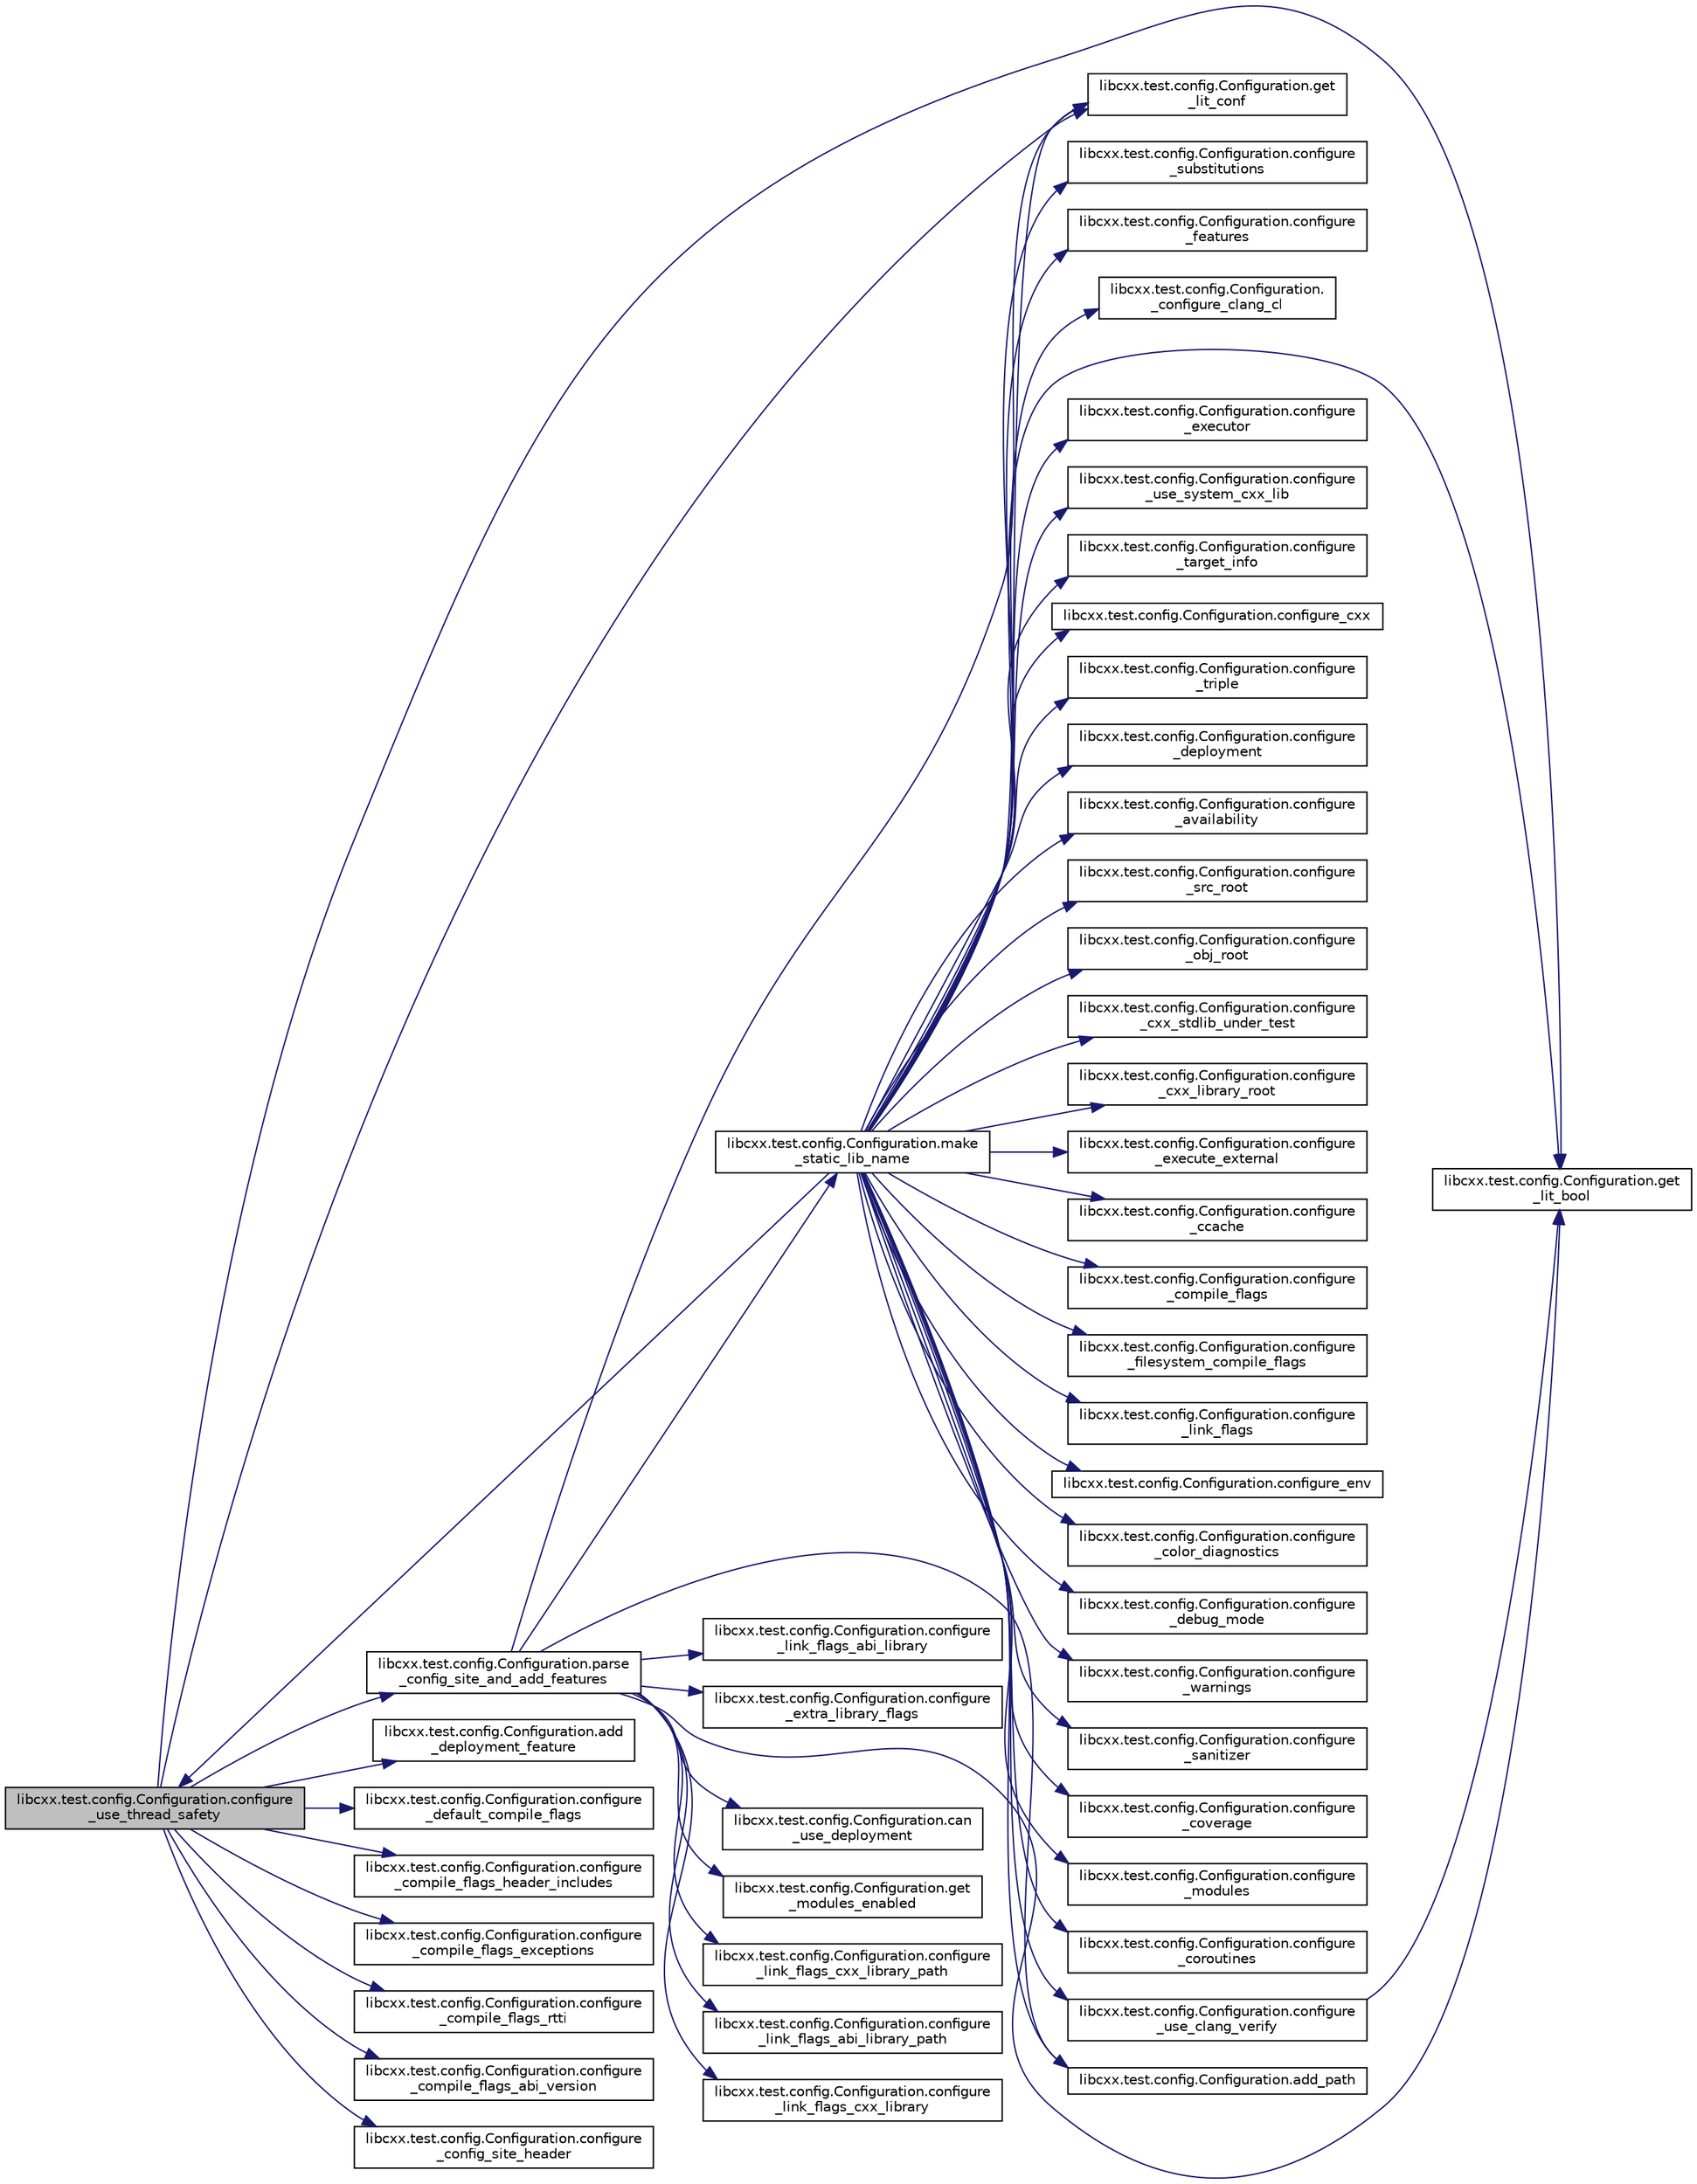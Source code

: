 digraph "libcxx.test.config.Configuration.configure_use_thread_safety"
{
  edge [fontname="Helvetica",fontsize="10",labelfontname="Helvetica",labelfontsize="10"];
  node [fontname="Helvetica",fontsize="10",shape=record];
  rankdir="LR";
  Node6 [label="libcxx.test.config.Configuration.configure\l_use_thread_safety",height=0.2,width=0.4,color="black", fillcolor="grey75", style="filled", fontcolor="black"];
  Node6 -> Node7 [color="midnightblue",fontsize="10",style="solid",fontname="Helvetica"];
  Node7 [label="libcxx.test.config.Configuration.get\l_lit_bool",height=0.2,width=0.4,color="black", fillcolor="white", style="filled",URL="$classlibcxx_1_1test_1_1config_1_1_configuration.html#a1d5168c34459b85d08842c58605e0e90"];
  Node6 -> Node8 [color="midnightblue",fontsize="10",style="solid",fontname="Helvetica"];
  Node8 [label="libcxx.test.config.Configuration.get\l_lit_conf",height=0.2,width=0.4,color="black", fillcolor="white", style="filled",URL="$classlibcxx_1_1test_1_1config_1_1_configuration.html#a4da4819a998f892fd464efe8a9535ce7"];
  Node6 -> Node9 [color="midnightblue",fontsize="10",style="solid",fontname="Helvetica"];
  Node9 [label="libcxx.test.config.Configuration.add\l_deployment_feature",height=0.2,width=0.4,color="black", fillcolor="white", style="filled",URL="$classlibcxx_1_1test_1_1config_1_1_configuration.html#a6e4d15b1cbf22d933956452d7e8eac51"];
  Node6 -> Node10 [color="midnightblue",fontsize="10",style="solid",fontname="Helvetica"];
  Node10 [label="libcxx.test.config.Configuration.configure\l_default_compile_flags",height=0.2,width=0.4,color="black", fillcolor="white", style="filled",URL="$classlibcxx_1_1test_1_1config_1_1_configuration.html#a8a07dc9ce50f8d2574bc7119fdf58ace"];
  Node6 -> Node11 [color="midnightblue",fontsize="10",style="solid",fontname="Helvetica"];
  Node11 [label="libcxx.test.config.Configuration.configure\l_compile_flags_header_includes",height=0.2,width=0.4,color="black", fillcolor="white", style="filled",URL="$classlibcxx_1_1test_1_1config_1_1_configuration.html#aeb2bf4088d39110d87a821c5594e0ad7"];
  Node6 -> Node12 [color="midnightblue",fontsize="10",style="solid",fontname="Helvetica"];
  Node12 [label="libcxx.test.config.Configuration.configure\l_compile_flags_exceptions",height=0.2,width=0.4,color="black", fillcolor="white", style="filled",URL="$classlibcxx_1_1test_1_1config_1_1_configuration.html#a2129bceebcb0385c42828e124eaa0f21"];
  Node6 -> Node13 [color="midnightblue",fontsize="10",style="solid",fontname="Helvetica"];
  Node13 [label="libcxx.test.config.Configuration.configure\l_compile_flags_rtti",height=0.2,width=0.4,color="black", fillcolor="white", style="filled",URL="$classlibcxx_1_1test_1_1config_1_1_configuration.html#a00084b557f2984425e3ab83f3a655623"];
  Node6 -> Node14 [color="midnightblue",fontsize="10",style="solid",fontname="Helvetica"];
  Node14 [label="libcxx.test.config.Configuration.configure\l_compile_flags_abi_version",height=0.2,width=0.4,color="black", fillcolor="white", style="filled",URL="$classlibcxx_1_1test_1_1config_1_1_configuration.html#aae052b5174767de54e80f53f53c1ae7f"];
  Node6 -> Node15 [color="midnightblue",fontsize="10",style="solid",fontname="Helvetica"];
  Node15 [label="libcxx.test.config.Configuration.configure\l_config_site_header",height=0.2,width=0.4,color="black", fillcolor="white", style="filled",URL="$classlibcxx_1_1test_1_1config_1_1_configuration.html#a07045d36cbf808a1ead5c48b4fa1fa79"];
  Node6 -> Node16 [color="midnightblue",fontsize="10",style="solid",fontname="Helvetica"];
  Node16 [label="libcxx.test.config.Configuration.parse\l_config_site_and_add_features",height=0.2,width=0.4,color="black", fillcolor="white", style="filled",URL="$classlibcxx_1_1test_1_1config_1_1_configuration.html#a98e4c6f60edb18c1aa8afc4fd130422f"];
  Node16 -> Node17 [color="midnightblue",fontsize="10",style="solid",fontname="Helvetica"];
  Node17 [label="libcxx.test.config.Configuration.get\l_modules_enabled",height=0.2,width=0.4,color="black", fillcolor="white", style="filled",URL="$classlibcxx_1_1test_1_1config_1_1_configuration.html#ada473033fd0a651a1319c5bb0fb6a1c7"];
  Node16 -> Node7 [color="midnightblue",fontsize="10",style="solid",fontname="Helvetica"];
  Node16 -> Node8 [color="midnightblue",fontsize="10",style="solid",fontname="Helvetica"];
  Node16 -> Node18 [color="midnightblue",fontsize="10",style="solid",fontname="Helvetica"];
  Node18 [label="libcxx.test.config.Configuration.configure\l_link_flags_cxx_library_path",height=0.2,width=0.4,color="black", fillcolor="white", style="filled",URL="$classlibcxx_1_1test_1_1config_1_1_configuration.html#ad7a1e59cb553cf663be571cdb1882b21"];
  Node16 -> Node19 [color="midnightblue",fontsize="10",style="solid",fontname="Helvetica"];
  Node19 [label="libcxx.test.config.Configuration.configure\l_link_flags_abi_library_path",height=0.2,width=0.4,color="black", fillcolor="white", style="filled",URL="$classlibcxx_1_1test_1_1config_1_1_configuration.html#ade2b30ec014cd66ff48f8d6055d849fd"];
  Node16 -> Node20 [color="midnightblue",fontsize="10",style="solid",fontname="Helvetica"];
  Node20 [label="libcxx.test.config.Configuration.configure\l_link_flags_cxx_library",height=0.2,width=0.4,color="black", fillcolor="white", style="filled",URL="$classlibcxx_1_1test_1_1config_1_1_configuration.html#a35fdd64593b8f6388924fcc034dba019"];
  Node16 -> Node21 [color="midnightblue",fontsize="10",style="solid",fontname="Helvetica"];
  Node21 [label="libcxx.test.config.Configuration.configure\l_link_flags_abi_library",height=0.2,width=0.4,color="black", fillcolor="white", style="filled",URL="$classlibcxx_1_1test_1_1config_1_1_configuration.html#adf5ab5b8c396aac01411f3fed803408f"];
  Node16 -> Node22 [color="midnightblue",fontsize="10",style="solid",fontname="Helvetica"];
  Node22 [label="libcxx.test.config.Configuration.configure\l_extra_library_flags",height=0.2,width=0.4,color="black", fillcolor="white", style="filled",URL="$classlibcxx_1_1test_1_1config_1_1_configuration.html#aff63917f031bfcabd7fc2558f157f317"];
  Node16 -> Node23 [color="midnightblue",fontsize="10",style="solid",fontname="Helvetica"];
  Node23 [label="libcxx.test.config.Configuration.add_path",height=0.2,width=0.4,color="black", fillcolor="white", style="filled",URL="$classlibcxx_1_1test_1_1config_1_1_configuration.html#ac49d9960496e22b8836cf23811fe99ff"];
  Node16 -> Node24 [color="midnightblue",fontsize="10",style="solid",fontname="Helvetica"];
  Node24 [label="libcxx.test.config.Configuration.make\l_static_lib_name",height=0.2,width=0.4,color="black", fillcolor="white", style="filled",URL="$classlibcxx_1_1test_1_1config_1_1_configuration.html#abc51eef879457ae51d3f235627bc4099"];
  Node24 -> Node25 [color="midnightblue",fontsize="10",style="solid",fontname="Helvetica"];
  Node25 [label="libcxx.test.config.Configuration.configure\l_executor",height=0.2,width=0.4,color="black", fillcolor="white", style="filled",URL="$classlibcxx_1_1test_1_1config_1_1_configuration.html#ac49631f7a8396cc76a059875d4905eb4"];
  Node24 -> Node26 [color="midnightblue",fontsize="10",style="solid",fontname="Helvetica"];
  Node26 [label="libcxx.test.config.Configuration.configure\l_use_system_cxx_lib",height=0.2,width=0.4,color="black", fillcolor="white", style="filled",URL="$classlibcxx_1_1test_1_1config_1_1_configuration.html#aac8c4e07be012a0036a5ebc715d05289"];
  Node24 -> Node27 [color="midnightblue",fontsize="10",style="solid",fontname="Helvetica"];
  Node27 [label="libcxx.test.config.Configuration.configure\l_target_info",height=0.2,width=0.4,color="black", fillcolor="white", style="filled",URL="$classlibcxx_1_1test_1_1config_1_1_configuration.html#a5361bee1347bd226fcf0cdafce0541b8"];
  Node24 -> Node28 [color="midnightblue",fontsize="10",style="solid",fontname="Helvetica"];
  Node28 [label="libcxx.test.config.Configuration.configure_cxx",height=0.2,width=0.4,color="black", fillcolor="white", style="filled",URL="$classlibcxx_1_1test_1_1config_1_1_configuration.html#a6581caf4bafcbcbc25b160d8f0ae0f75"];
  Node24 -> Node29 [color="midnightblue",fontsize="10",style="solid",fontname="Helvetica"];
  Node29 [label="libcxx.test.config.Configuration.configure\l_triple",height=0.2,width=0.4,color="black", fillcolor="white", style="filled",URL="$classlibcxx_1_1test_1_1config_1_1_configuration.html#a63bbae73e28d8cd4d3801c49bda8ed8b"];
  Node24 -> Node30 [color="midnightblue",fontsize="10",style="solid",fontname="Helvetica"];
  Node30 [label="libcxx.test.config.Configuration.configure\l_deployment",height=0.2,width=0.4,color="black", fillcolor="white", style="filled",URL="$classlibcxx_1_1test_1_1config_1_1_configuration.html#a7543d2c69700e40a4233f0cf62acb65f"];
  Node24 -> Node31 [color="midnightblue",fontsize="10",style="solid",fontname="Helvetica"];
  Node31 [label="libcxx.test.config.Configuration.configure\l_availability",height=0.2,width=0.4,color="black", fillcolor="white", style="filled",URL="$classlibcxx_1_1test_1_1config_1_1_configuration.html#a4dfa656d2b9abba1b0ace24da00b37b3"];
  Node24 -> Node32 [color="midnightblue",fontsize="10",style="solid",fontname="Helvetica"];
  Node32 [label="libcxx.test.config.Configuration.configure\l_src_root",height=0.2,width=0.4,color="black", fillcolor="white", style="filled",URL="$classlibcxx_1_1test_1_1config_1_1_configuration.html#a777abe3e7e54b2bc5dec96f025ecd005"];
  Node24 -> Node33 [color="midnightblue",fontsize="10",style="solid",fontname="Helvetica"];
  Node33 [label="libcxx.test.config.Configuration.configure\l_obj_root",height=0.2,width=0.4,color="black", fillcolor="white", style="filled",URL="$classlibcxx_1_1test_1_1config_1_1_configuration.html#a2696a4a041e44667da2589bbd87479b1"];
  Node24 -> Node34 [color="midnightblue",fontsize="10",style="solid",fontname="Helvetica"];
  Node34 [label="libcxx.test.config.Configuration.configure\l_cxx_stdlib_under_test",height=0.2,width=0.4,color="black", fillcolor="white", style="filled",URL="$classlibcxx_1_1test_1_1config_1_1_configuration.html#a6304a14515347ef6070ffb344c36d2ab"];
  Node24 -> Node35 [color="midnightblue",fontsize="10",style="solid",fontname="Helvetica"];
  Node35 [label="libcxx.test.config.Configuration.configure\l_cxx_library_root",height=0.2,width=0.4,color="black", fillcolor="white", style="filled",URL="$classlibcxx_1_1test_1_1config_1_1_configuration.html#a38dd37741d21be247fb1b2a406e19ecd"];
  Node24 -> Node36 [color="midnightblue",fontsize="10",style="solid",fontname="Helvetica"];
  Node36 [label="libcxx.test.config.Configuration.configure\l_use_clang_verify",height=0.2,width=0.4,color="black", fillcolor="white", style="filled",URL="$classlibcxx_1_1test_1_1config_1_1_configuration.html#a467037575dc115589db849ae05812c62"];
  Node36 -> Node7 [color="midnightblue",fontsize="10",style="solid",fontname="Helvetica"];
  Node24 -> Node6 [color="midnightblue",fontsize="10",style="solid",fontname="Helvetica"];
  Node24 -> Node37 [color="midnightblue",fontsize="10",style="solid",fontname="Helvetica"];
  Node37 [label="libcxx.test.config.Configuration.configure\l_execute_external",height=0.2,width=0.4,color="black", fillcolor="white", style="filled",URL="$classlibcxx_1_1test_1_1config_1_1_configuration.html#a4b92c61d768728669b65ec41b5157667"];
  Node24 -> Node38 [color="midnightblue",fontsize="10",style="solid",fontname="Helvetica"];
  Node38 [label="libcxx.test.config.Configuration.configure\l_ccache",height=0.2,width=0.4,color="black", fillcolor="white", style="filled",URL="$classlibcxx_1_1test_1_1config_1_1_configuration.html#ac78b534daa1518f96f077a721ca0f8fb"];
  Node24 -> Node39 [color="midnightblue",fontsize="10",style="solid",fontname="Helvetica"];
  Node39 [label="libcxx.test.config.Configuration.configure\l_compile_flags",height=0.2,width=0.4,color="black", fillcolor="white", style="filled",URL="$classlibcxx_1_1test_1_1config_1_1_configuration.html#a74485e2359c552d0d8c3871424a5ed1a"];
  Node24 -> Node40 [color="midnightblue",fontsize="10",style="solid",fontname="Helvetica"];
  Node40 [label="libcxx.test.config.Configuration.configure\l_filesystem_compile_flags",height=0.2,width=0.4,color="black", fillcolor="white", style="filled",URL="$classlibcxx_1_1test_1_1config_1_1_configuration.html#a7098f7f145a3c234f965329aa71554b3"];
  Node24 -> Node41 [color="midnightblue",fontsize="10",style="solid",fontname="Helvetica"];
  Node41 [label="libcxx.test.config.Configuration.configure\l_link_flags",height=0.2,width=0.4,color="black", fillcolor="white", style="filled",URL="$classlibcxx_1_1test_1_1config_1_1_configuration.html#a6b1701ddd31db40cdbeecc8f365a5b66"];
  Node24 -> Node42 [color="midnightblue",fontsize="10",style="solid",fontname="Helvetica"];
  Node42 [label="libcxx.test.config.Configuration.configure_env",height=0.2,width=0.4,color="black", fillcolor="white", style="filled",URL="$classlibcxx_1_1test_1_1config_1_1_configuration.html#adb7c33ab8ef1cf1abb5b984567a085c8"];
  Node24 -> Node43 [color="midnightblue",fontsize="10",style="solid",fontname="Helvetica"];
  Node43 [label="libcxx.test.config.Configuration.configure\l_color_diagnostics",height=0.2,width=0.4,color="black", fillcolor="white", style="filled",URL="$classlibcxx_1_1test_1_1config_1_1_configuration.html#a22a8a103b64f2776ed4fa39a268f3f83"];
  Node24 -> Node44 [color="midnightblue",fontsize="10",style="solid",fontname="Helvetica"];
  Node44 [label="libcxx.test.config.Configuration.configure\l_debug_mode",height=0.2,width=0.4,color="black", fillcolor="white", style="filled",URL="$classlibcxx_1_1test_1_1config_1_1_configuration.html#ac75e62408bcd350fcb12b4a9184852a3"];
  Node24 -> Node45 [color="midnightblue",fontsize="10",style="solid",fontname="Helvetica"];
  Node45 [label="libcxx.test.config.Configuration.configure\l_warnings",height=0.2,width=0.4,color="black", fillcolor="white", style="filled",URL="$classlibcxx_1_1test_1_1config_1_1_configuration.html#a6e7fbd415f2383ed7397a5ff75762593"];
  Node24 -> Node46 [color="midnightblue",fontsize="10",style="solid",fontname="Helvetica"];
  Node46 [label="libcxx.test.config.Configuration.configure\l_sanitizer",height=0.2,width=0.4,color="black", fillcolor="white", style="filled",URL="$classlibcxx_1_1test_1_1config_1_1_configuration.html#a3cda46f95d4c075d4809b7ae9be2b37a"];
  Node24 -> Node47 [color="midnightblue",fontsize="10",style="solid",fontname="Helvetica"];
  Node47 [label="libcxx.test.config.Configuration.configure\l_coverage",height=0.2,width=0.4,color="black", fillcolor="white", style="filled",URL="$classlibcxx_1_1test_1_1config_1_1_configuration.html#ab10bcfe844d4e6c71c28f8ae5a751d77"];
  Node24 -> Node48 [color="midnightblue",fontsize="10",style="solid",fontname="Helvetica"];
  Node48 [label="libcxx.test.config.Configuration.configure\l_modules",height=0.2,width=0.4,color="black", fillcolor="white", style="filled",URL="$classlibcxx_1_1test_1_1config_1_1_configuration.html#a8c3bbbf843761867d349b111b49739ad"];
  Node24 -> Node49 [color="midnightblue",fontsize="10",style="solid",fontname="Helvetica"];
  Node49 [label="libcxx.test.config.Configuration.configure\l_coroutines",height=0.2,width=0.4,color="black", fillcolor="white", style="filled",URL="$classlibcxx_1_1test_1_1config_1_1_configuration.html#a1a1d5932ed9a18c6b7b7bcf9725daaba"];
  Node24 -> Node50 [color="midnightblue",fontsize="10",style="solid",fontname="Helvetica"];
  Node50 [label="libcxx.test.config.Configuration.configure\l_substitutions",height=0.2,width=0.4,color="black", fillcolor="white", style="filled",URL="$classlibcxx_1_1test_1_1config_1_1_configuration.html#a5e6ef4b9d64317e130a6095bc1b5c1a9"];
  Node24 -> Node51 [color="midnightblue",fontsize="10",style="solid",fontname="Helvetica"];
  Node51 [label="libcxx.test.config.Configuration.configure\l_features",height=0.2,width=0.4,color="black", fillcolor="white", style="filled",URL="$classlibcxx_1_1test_1_1config_1_1_configuration.html#ad4187bee7c559e8c93a3004b3a91b3c7"];
  Node24 -> Node8 [color="midnightblue",fontsize="10",style="solid",fontname="Helvetica"];
  Node24 -> Node52 [color="midnightblue",fontsize="10",style="solid",fontname="Helvetica"];
  Node52 [label="libcxx.test.config.Configuration.\l_configure_clang_cl",height=0.2,width=0.4,color="black", fillcolor="white", style="filled",URL="$classlibcxx_1_1test_1_1config_1_1_configuration.html#a660146632faeb08f1bb1a9e57c0982af"];
  Node24 -> Node23 [color="midnightblue",fontsize="10",style="solid",fontname="Helvetica"];
  Node24 -> Node7 [color="midnightblue",fontsize="10",style="solid",fontname="Helvetica"];
  Node16 -> Node53 [color="midnightblue",fontsize="10",style="solid",fontname="Helvetica"];
  Node53 [label="libcxx.test.config.Configuration.can\l_use_deployment",height=0.2,width=0.4,color="black", fillcolor="white", style="filled",URL="$classlibcxx_1_1test_1_1config_1_1_configuration.html#a264c07acb784c006bc8607ab3f76a7ef"];
}
